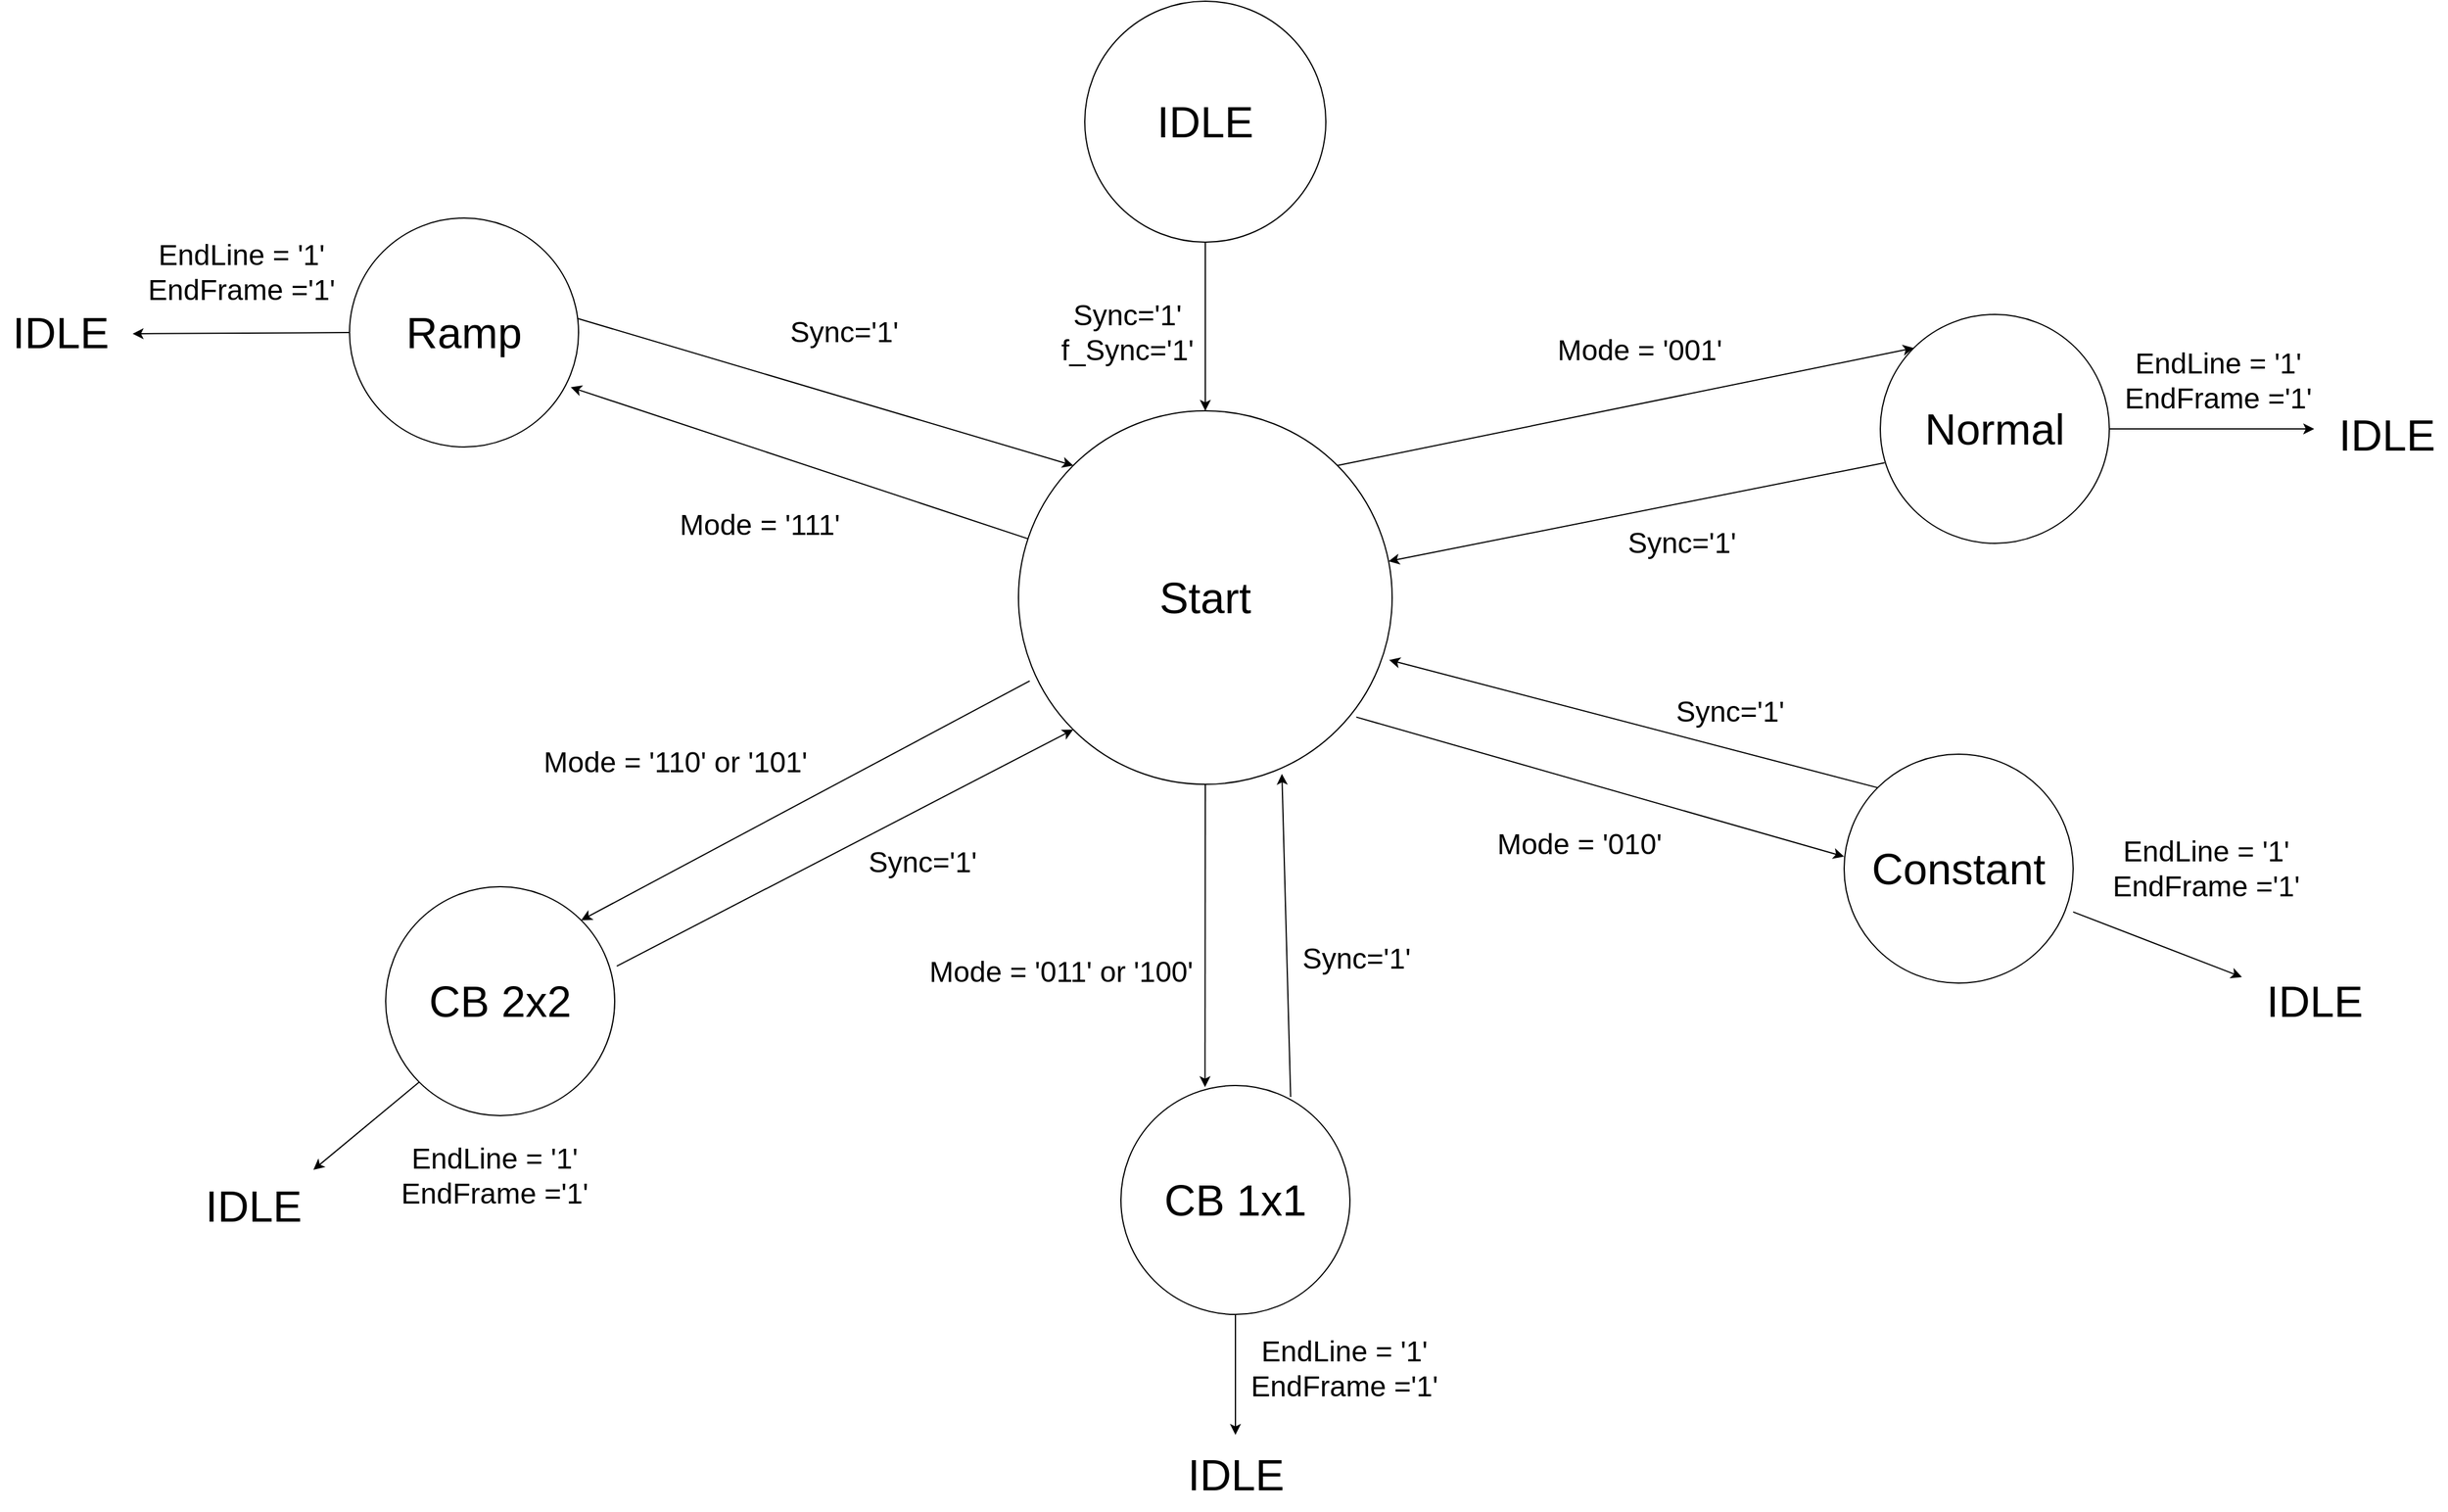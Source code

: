 <mxfile version="24.7.2" type="github">
  <diagram name="Page-1" id="v8DiENwAFXC08CN46r4J">
    <mxGraphModel dx="3212" dy="2622" grid="1" gridSize="10" guides="1" tooltips="1" connect="1" arrows="1" fold="1" page="1" pageScale="1" pageWidth="827" pageHeight="1169" math="0" shadow="0">
      <root>
        <mxCell id="0" />
        <mxCell id="1" parent="0" />
        <mxCell id="4J8mnhLwnoohtWLfruMD-2" value="&lt;font style=&quot;font-size: 36px;&quot;&gt;Start&lt;/font&gt;" style="ellipse;whiteSpace=wrap;html=1;aspect=fixed;" parent="1" vertex="1">
          <mxGeometry x="165" y="160" width="310" height="310" as="geometry" />
        </mxCell>
        <mxCell id="4J8mnhLwnoohtWLfruMD-15" value="&lt;div&gt;&lt;font style=&quot;font-size: 36px;&quot;&gt;Ramp&lt;/font&gt;&lt;/div&gt;" style="ellipse;whiteSpace=wrap;html=1;aspect=fixed;" parent="1" vertex="1">
          <mxGeometry x="-390" width="190" height="190" as="geometry" />
        </mxCell>
        <mxCell id="4J8mnhLwnoohtWLfruMD-30" value="&lt;font style=&quot;font-size: 36px;&quot;&gt;IDLE&lt;/font&gt;" style="ellipse;whiteSpace=wrap;html=1;aspect=fixed;" parent="1" vertex="1">
          <mxGeometry x="220" y="-180" width="200" height="200" as="geometry" />
        </mxCell>
        <mxCell id="CcAlKH7f3XovDMMplCqL-1" value="" style="endArrow=classic;html=1;rounded=0;exitX=0.5;exitY=1;exitDx=0;exitDy=0;entryX=0.5;entryY=0;entryDx=0;entryDy=0;" parent="1" source="4J8mnhLwnoohtWLfruMD-30" target="4J8mnhLwnoohtWLfruMD-2" edge="1">
          <mxGeometry width="50" height="50" relative="1" as="geometry">
            <mxPoint x="370" y="320" as="sourcePoint" />
            <mxPoint x="420" y="270" as="targetPoint" />
          </mxGeometry>
        </mxCell>
        <mxCell id="CcAlKH7f3XovDMMplCqL-2" value="&lt;span style=&quot;font-size: 24px;&quot;&gt;Sync=&#39;1&#39;&lt;/span&gt;&lt;div&gt;&lt;span style=&quot;font-size: 24px;&quot;&gt;f_Sync=&#39;1&#39;&lt;/span&gt;&lt;/div&gt;" style="text;html=1;align=center;verticalAlign=middle;resizable=0;points=[];autosize=1;strokeColor=none;fillColor=none;" parent="1" vertex="1">
          <mxGeometry x="190" y="60" width="130" height="70" as="geometry" />
        </mxCell>
        <mxCell id="CcAlKH7f3XovDMMplCqL-3" value="&lt;div&gt;&lt;font style=&quot;font-size: 36px;&quot;&gt;CB 2x2&lt;/font&gt;&lt;/div&gt;" style="ellipse;whiteSpace=wrap;html=1;aspect=fixed;" parent="1" vertex="1">
          <mxGeometry x="-360" y="555" width="190" height="190" as="geometry" />
        </mxCell>
        <mxCell id="CcAlKH7f3XovDMMplCqL-4" value="&lt;div&gt;&lt;font style=&quot;font-size: 36px;&quot;&gt;Constant&lt;/font&gt;&lt;/div&gt;" style="ellipse;whiteSpace=wrap;html=1;aspect=fixed;" parent="1" vertex="1">
          <mxGeometry x="850" y="445" width="190" height="190" as="geometry" />
        </mxCell>
        <mxCell id="CcAlKH7f3XovDMMplCqL-5" value="&lt;div&gt;&lt;font style=&quot;font-size: 36px;&quot;&gt;Normal&lt;/font&gt;&lt;/div&gt;" style="ellipse;whiteSpace=wrap;html=1;aspect=fixed;" parent="1" vertex="1">
          <mxGeometry x="880" y="80" width="190" height="190" as="geometry" />
        </mxCell>
        <mxCell id="CcAlKH7f3XovDMMplCqL-7" value="" style="endArrow=classic;html=1;rounded=0;exitX=0.994;exitY=0.438;exitDx=0;exitDy=0;entryX=0;entryY=0;entryDx=0;entryDy=0;exitPerimeter=0;" parent="1" source="4J8mnhLwnoohtWLfruMD-15" target="4J8mnhLwnoohtWLfruMD-2" edge="1">
          <mxGeometry width="50" height="50" relative="1" as="geometry">
            <mxPoint x="490" y="380" as="sourcePoint" />
            <mxPoint x="133.99" y="101.06" as="targetPoint" />
          </mxGeometry>
        </mxCell>
        <mxCell id="CcAlKH7f3XovDMMplCqL-8" value="" style="endArrow=classic;html=1;rounded=0;entryX=0.966;entryY=0.739;entryDx=0;entryDy=0;entryPerimeter=0;" parent="1" source="4J8mnhLwnoohtWLfruMD-2" target="4J8mnhLwnoohtWLfruMD-15" edge="1">
          <mxGeometry width="50" height="50" relative="1" as="geometry">
            <mxPoint x="127.79" y="193.13" as="sourcePoint" />
            <mxPoint x="360" y="340" as="targetPoint" />
          </mxGeometry>
        </mxCell>
        <mxCell id="CcAlKH7f3XovDMMplCqL-9" value="" style="endArrow=classic;html=1;rounded=0;exitX=1;exitY=0;exitDx=0;exitDy=0;entryX=0;entryY=0;entryDx=0;entryDy=0;" parent="1" source="4J8mnhLwnoohtWLfruMD-2" target="CcAlKH7f3XovDMMplCqL-5" edge="1">
          <mxGeometry width="50" height="50" relative="1" as="geometry">
            <mxPoint x="350" y="550" as="sourcePoint" />
            <mxPoint x="400" y="500" as="targetPoint" />
          </mxGeometry>
        </mxCell>
        <mxCell id="CcAlKH7f3XovDMMplCqL-10" value="" style="endArrow=classic;html=1;rounded=0;exitX=0.019;exitY=0.648;exitDx=0;exitDy=0;exitPerimeter=0;" parent="1" source="CcAlKH7f3XovDMMplCqL-5" target="4J8mnhLwnoohtWLfruMD-2" edge="1">
          <mxGeometry width="50" height="50" relative="1" as="geometry">
            <mxPoint x="350" y="550" as="sourcePoint" />
            <mxPoint x="400" y="500" as="targetPoint" />
          </mxGeometry>
        </mxCell>
        <mxCell id="CcAlKH7f3XovDMMplCqL-11" value="" style="endArrow=classic;html=1;rounded=0;exitX=0;exitY=0;exitDx=0;exitDy=0;entryX=0.992;entryY=0.667;entryDx=0;entryDy=0;entryPerimeter=0;" parent="1" source="CcAlKH7f3XovDMMplCqL-4" target="4J8mnhLwnoohtWLfruMD-2" edge="1">
          <mxGeometry width="50" height="50" relative="1" as="geometry">
            <mxPoint x="310" y="560" as="sourcePoint" />
            <mxPoint x="360" y="510" as="targetPoint" />
          </mxGeometry>
        </mxCell>
        <mxCell id="CcAlKH7f3XovDMMplCqL-12" value="" style="endArrow=classic;html=1;rounded=0;exitX=0.904;exitY=0.82;exitDx=0;exitDy=0;exitPerimeter=0;" parent="1" source="4J8mnhLwnoohtWLfruMD-2" edge="1">
          <mxGeometry width="50" height="50" relative="1" as="geometry">
            <mxPoint x="310" y="560" as="sourcePoint" />
            <mxPoint x="850" y="530" as="targetPoint" />
          </mxGeometry>
        </mxCell>
        <mxCell id="CcAlKH7f3XovDMMplCqL-13" value="" style="endArrow=classic;html=1;rounded=0;exitX=0.03;exitY=0.723;exitDx=0;exitDy=0;entryX=1;entryY=0;entryDx=0;entryDy=0;exitPerimeter=0;" parent="1" source="4J8mnhLwnoohtWLfruMD-2" target="CcAlKH7f3XovDMMplCqL-3" edge="1">
          <mxGeometry width="50" height="50" relative="1" as="geometry">
            <mxPoint x="310" y="560" as="sourcePoint" />
            <mxPoint x="360" y="510" as="targetPoint" />
          </mxGeometry>
        </mxCell>
        <mxCell id="CcAlKH7f3XovDMMplCqL-14" value="" style="endArrow=classic;html=1;rounded=0;entryX=0;entryY=1;entryDx=0;entryDy=0;exitX=1.009;exitY=0.347;exitDx=0;exitDy=0;exitPerimeter=0;" parent="1" source="CcAlKH7f3XovDMMplCqL-3" target="4J8mnhLwnoohtWLfruMD-2" edge="1">
          <mxGeometry width="50" height="50" relative="1" as="geometry">
            <mxPoint x="-70" y="550" as="sourcePoint" />
            <mxPoint x="360" y="510" as="targetPoint" />
          </mxGeometry>
        </mxCell>
        <mxCell id="CcAlKH7f3XovDMMplCqL-15" value="&lt;font style=&quot;font-size: 24px;&quot;&gt;Sync=&#39;1&#39;&lt;/font&gt;" style="text;html=1;align=center;verticalAlign=middle;resizable=0;points=[];autosize=1;strokeColor=none;fillColor=none;rotation=0;" parent="1" vertex="1">
          <mxGeometry x="-35" y="75" width="110" height="40" as="geometry" />
        </mxCell>
        <mxCell id="CcAlKH7f3XovDMMplCqL-17" value="&lt;div&gt;&lt;font style=&quot;font-size: 36px;&quot;&gt;CB 1x1&lt;/font&gt;&lt;/div&gt;" style="ellipse;whiteSpace=wrap;html=1;aspect=fixed;" parent="1" vertex="1">
          <mxGeometry x="250" y="720" width="190" height="190" as="geometry" />
        </mxCell>
        <mxCell id="CcAlKH7f3XovDMMplCqL-18" value="" style="endArrow=classic;html=1;rounded=0;exitX=0.5;exitY=1;exitDx=0;exitDy=0;entryX=0.367;entryY=0.007;entryDx=0;entryDy=0;entryPerimeter=0;" parent="1" source="4J8mnhLwnoohtWLfruMD-2" target="CcAlKH7f3XovDMMplCqL-17" edge="1">
          <mxGeometry width="50" height="50" relative="1" as="geometry">
            <mxPoint x="440" y="670" as="sourcePoint" />
            <mxPoint x="490" y="620" as="targetPoint" />
          </mxGeometry>
        </mxCell>
        <mxCell id="CcAlKH7f3XovDMMplCqL-19" value="" style="endArrow=classic;html=1;rounded=0;exitX=0.741;exitY=0.05;exitDx=0;exitDy=0;exitPerimeter=0;entryX=0.705;entryY=0.972;entryDx=0;entryDy=0;entryPerimeter=0;" parent="1" source="CcAlKH7f3XovDMMplCqL-17" target="4J8mnhLwnoohtWLfruMD-2" edge="1">
          <mxGeometry width="50" height="50" relative="1" as="geometry">
            <mxPoint x="440" y="670" as="sourcePoint" />
            <mxPoint x="490" y="620" as="targetPoint" />
          </mxGeometry>
        </mxCell>
        <mxCell id="CcAlKH7f3XovDMMplCqL-20" value="&lt;div&gt;&lt;span style=&quot;font-size: 24px;&quot;&gt;Mode = &#39;111&#39;&lt;/span&gt;&lt;/div&gt;" style="text;html=1;align=center;verticalAlign=middle;resizable=0;points=[];autosize=1;strokeColor=none;fillColor=none;rotation=0;" parent="1" vertex="1">
          <mxGeometry x="-130" y="235" width="160" height="40" as="geometry" />
        </mxCell>
        <mxCell id="CcAlKH7f3XovDMMplCqL-21" value="&lt;font style=&quot;font-size: 24px;&quot;&gt;Sync=&#39;1&#39;&lt;/font&gt;" style="text;html=1;align=center;verticalAlign=middle;resizable=0;points=[];autosize=1;strokeColor=none;fillColor=none;rotation=0;" parent="1" vertex="1">
          <mxGeometry x="30" y="515" width="110" height="40" as="geometry" />
        </mxCell>
        <mxCell id="CcAlKH7f3XovDMMplCqL-22" value="&lt;br&gt;&lt;div&gt;&lt;span style=&quot;font-size: 24px;&quot;&gt;Mode = &#39;110&#39; or &#39;101&#39;&lt;/span&gt;&lt;/div&gt;" style="text;html=1;align=center;verticalAlign=middle;resizable=0;points=[];autosize=1;strokeColor=none;fillColor=none;rotation=0;" parent="1" vertex="1">
          <mxGeometry x="-240" y="415" width="240" height="60" as="geometry" />
        </mxCell>
        <mxCell id="CcAlKH7f3XovDMMplCqL-23" value="&lt;br&gt;&lt;div&gt;&lt;span style=&quot;font-size: 24px;&quot;&gt;Mode = &#39;011&#39; or &#39;100&#39;&lt;/span&gt;&lt;/div&gt;" style="text;html=1;align=center;verticalAlign=middle;resizable=0;points=[];autosize=1;strokeColor=none;fillColor=none;rotation=0;" parent="1" vertex="1">
          <mxGeometry x="80" y="589" width="240" height="60" as="geometry" />
        </mxCell>
        <mxCell id="CcAlKH7f3XovDMMplCqL-24" value="&lt;font style=&quot;font-size: 24px;&quot;&gt;Sync=&#39;1&#39;&lt;/font&gt;" style="text;html=1;align=center;verticalAlign=middle;resizable=0;points=[];autosize=1;strokeColor=none;fillColor=none;rotation=0;" parent="1" vertex="1">
          <mxGeometry x="390" y="595" width="110" height="40" as="geometry" />
        </mxCell>
        <mxCell id="CcAlKH7f3XovDMMplCqL-25" value="&lt;font style=&quot;font-size: 24px;&quot;&gt;Sync=&#39;1&#39;&lt;/font&gt;" style="text;html=1;align=center;verticalAlign=middle;resizable=0;points=[];autosize=1;strokeColor=none;fillColor=none;rotation=0;" parent="1" vertex="1">
          <mxGeometry x="700" y="390" width="110" height="40" as="geometry" />
        </mxCell>
        <mxCell id="CcAlKH7f3XovDMMplCqL-26" value="&lt;div&gt;&lt;span style=&quot;font-size: 24px;&quot;&gt;Mode = &#39;010&#39;&lt;/span&gt;&lt;/div&gt;" style="text;html=1;align=center;verticalAlign=middle;resizable=0;points=[];autosize=1;strokeColor=none;fillColor=none;rotation=0;" parent="1" vertex="1">
          <mxGeometry x="550" y="500" width="160" height="40" as="geometry" />
        </mxCell>
        <mxCell id="CcAlKH7f3XovDMMplCqL-27" value="&lt;div&gt;&lt;span style=&quot;font-size: 24px;&quot;&gt;Mode = &#39;001&#39;&lt;/span&gt;&lt;/div&gt;" style="text;html=1;align=center;verticalAlign=middle;resizable=0;points=[];autosize=1;strokeColor=none;fillColor=none;rotation=0;" parent="1" vertex="1">
          <mxGeometry x="600" y="90" width="160" height="40" as="geometry" />
        </mxCell>
        <mxCell id="CcAlKH7f3XovDMMplCqL-28" value="&lt;font style=&quot;font-size: 24px;&quot;&gt;Sync=&#39;1&#39;&lt;/font&gt;" style="text;html=1;align=center;verticalAlign=middle;resizable=0;points=[];autosize=1;strokeColor=none;fillColor=none;rotation=0;" parent="1" vertex="1">
          <mxGeometry x="660" y="250" width="110" height="40" as="geometry" />
        </mxCell>
        <mxCell id="CcAlKH7f3XovDMMplCqL-30" value="&lt;font style=&quot;font-size: 24px;&quot;&gt;EndLine = &#39;1&#39;&lt;/font&gt;&lt;div&gt;&lt;font style=&quot;font-size: 24px;&quot;&gt;EndFrame =&#39;1&#39;&lt;/font&gt;&lt;/div&gt;" style="text;html=1;align=center;verticalAlign=middle;resizable=0;points=[];autosize=1;strokeColor=none;fillColor=none;" parent="1" vertex="1">
          <mxGeometry x="345" y="920" width="180" height="70" as="geometry" />
        </mxCell>
        <mxCell id="CcAlKH7f3XovDMMplCqL-31" value="" style="endArrow=classic;html=1;rounded=0;exitX=0.5;exitY=1;exitDx=0;exitDy=0;" parent="1" source="CcAlKH7f3XovDMMplCqL-17" edge="1">
          <mxGeometry width="50" height="50" relative="1" as="geometry">
            <mxPoint x="440" y="800" as="sourcePoint" />
            <mxPoint x="345" y="1010" as="targetPoint" />
          </mxGeometry>
        </mxCell>
        <mxCell id="CcAlKH7f3XovDMMplCqL-32" value="&lt;font style=&quot;font-size: 36px;&quot;&gt;IDLE&lt;/font&gt;" style="text;html=1;align=center;verticalAlign=middle;resizable=0;points=[];autosize=1;strokeColor=none;fillColor=none;" parent="1" vertex="1">
          <mxGeometry x="295" y="1013" width="100" height="60" as="geometry" />
        </mxCell>
        <mxCell id="CcAlKH7f3XovDMMplCqL-33" value="" style="endArrow=classic;html=1;rounded=0;exitX=0;exitY=1;exitDx=0;exitDy=0;" parent="1" source="CcAlKH7f3XovDMMplCqL-3" edge="1">
          <mxGeometry width="50" height="50" relative="1" as="geometry">
            <mxPoint x="340" y="520" as="sourcePoint" />
            <mxPoint x="-420" y="790" as="targetPoint" />
          </mxGeometry>
        </mxCell>
        <mxCell id="CcAlKH7f3XovDMMplCqL-34" value="&lt;font style=&quot;font-size: 24px;&quot;&gt;EndLine = &#39;1&#39;&lt;/font&gt;&lt;div&gt;&lt;font style=&quot;font-size: 24px;&quot;&gt;EndFrame =&#39;1&#39;&lt;/font&gt;&lt;/div&gt;" style="text;html=1;align=center;verticalAlign=middle;resizable=0;points=[];autosize=1;strokeColor=none;fillColor=none;" parent="1" vertex="1">
          <mxGeometry x="-360" y="760" width="180" height="70" as="geometry" />
        </mxCell>
        <mxCell id="CcAlKH7f3XovDMMplCqL-35" value="&lt;font style=&quot;font-size: 36px;&quot;&gt;IDLE&lt;/font&gt;" style="text;html=1;align=center;verticalAlign=middle;resizable=0;points=[];autosize=1;strokeColor=none;fillColor=none;" parent="1" vertex="1">
          <mxGeometry x="-520" y="790" width="100" height="60" as="geometry" />
        </mxCell>
        <mxCell id="CcAlKH7f3XovDMMplCqL-36" value="" style="endArrow=classic;html=1;rounded=0;exitX=0;exitY=0.5;exitDx=0;exitDy=0;entryX=1.1;entryY=0.517;entryDx=0;entryDy=0;entryPerimeter=0;" parent="1" source="4J8mnhLwnoohtWLfruMD-15" target="CcAlKH7f3XovDMMplCqL-38" edge="1">
          <mxGeometry width="50" height="50" relative="1" as="geometry">
            <mxPoint x="20" y="520" as="sourcePoint" />
            <mxPoint x="-540" y="95" as="targetPoint" />
          </mxGeometry>
        </mxCell>
        <mxCell id="CcAlKH7f3XovDMMplCqL-37" value="&lt;font style=&quot;font-size: 24px;&quot;&gt;EndLine = &#39;1&#39;&lt;/font&gt;&lt;div&gt;&lt;font style=&quot;font-size: 24px;&quot;&gt;EndFrame =&#39;1&#39;&lt;/font&gt;&lt;/div&gt;" style="text;html=1;align=center;verticalAlign=middle;resizable=0;points=[];autosize=1;strokeColor=none;fillColor=none;" parent="1" vertex="1">
          <mxGeometry x="-570" y="10" width="180" height="70" as="geometry" />
        </mxCell>
        <mxCell id="CcAlKH7f3XovDMMplCqL-38" value="&lt;font style=&quot;font-size: 36px;&quot;&gt;IDLE&lt;/font&gt;" style="text;html=1;align=center;verticalAlign=middle;resizable=0;points=[];autosize=1;strokeColor=none;fillColor=none;" parent="1" vertex="1">
          <mxGeometry x="-680" y="65" width="100" height="60" as="geometry" />
        </mxCell>
        <mxCell id="CcAlKH7f3XovDMMplCqL-40" value="" style="endArrow=classic;html=1;rounded=0;exitX=1;exitY=0.689;exitDx=0;exitDy=0;exitPerimeter=0;" parent="1" source="CcAlKH7f3XovDMMplCqL-4" edge="1">
          <mxGeometry width="50" height="50" relative="1" as="geometry">
            <mxPoint x="370" y="510" as="sourcePoint" />
            <mxPoint x="1180" y="630" as="targetPoint" />
          </mxGeometry>
        </mxCell>
        <mxCell id="CcAlKH7f3XovDMMplCqL-42" value="&lt;font style=&quot;font-size: 24px;&quot;&gt;EndLine = &#39;1&#39;&lt;/font&gt;&lt;div&gt;&lt;font style=&quot;font-size: 24px;&quot;&gt;EndFrame =&#39;1&#39;&lt;/font&gt;&lt;/div&gt;" style="text;html=1;align=center;verticalAlign=middle;resizable=0;points=[];autosize=1;strokeColor=none;fillColor=none;" parent="1" vertex="1">
          <mxGeometry x="1060" y="505" width="180" height="70" as="geometry" />
        </mxCell>
        <mxCell id="CcAlKH7f3XovDMMplCqL-43" value="&lt;font style=&quot;font-size: 36px;&quot;&gt;IDLE&lt;/font&gt;" style="text;html=1;align=center;verticalAlign=middle;resizable=0;points=[];autosize=1;strokeColor=none;fillColor=none;" parent="1" vertex="1">
          <mxGeometry x="1190" y="620" width="100" height="60" as="geometry" />
        </mxCell>
        <mxCell id="CcAlKH7f3XovDMMplCqL-44" value="" style="endArrow=classic;html=1;rounded=0;exitX=1;exitY=0.5;exitDx=0;exitDy=0;" parent="1" source="CcAlKH7f3XovDMMplCqL-5" edge="1">
          <mxGeometry width="50" height="50" relative="1" as="geometry">
            <mxPoint x="730" y="450" as="sourcePoint" />
            <mxPoint x="1240" y="175" as="targetPoint" />
          </mxGeometry>
        </mxCell>
        <mxCell id="CcAlKH7f3XovDMMplCqL-45" value="&lt;font style=&quot;font-size: 24px;&quot;&gt;EndLine = &#39;1&#39;&lt;/font&gt;&lt;div&gt;&lt;font style=&quot;font-size: 24px;&quot;&gt;EndFrame =&#39;1&#39;&lt;/font&gt;&lt;/div&gt;" style="text;html=1;align=center;verticalAlign=middle;resizable=0;points=[];autosize=1;strokeColor=none;fillColor=none;" parent="1" vertex="1">
          <mxGeometry x="1070" y="100" width="180" height="70" as="geometry" />
        </mxCell>
        <mxCell id="CcAlKH7f3XovDMMplCqL-46" value="&lt;font style=&quot;font-size: 36px;&quot;&gt;IDLE&lt;/font&gt;" style="text;html=1;align=center;verticalAlign=middle;resizable=0;points=[];autosize=1;strokeColor=none;fillColor=none;" parent="1" vertex="1">
          <mxGeometry x="1250" y="150" width="100" height="60" as="geometry" />
        </mxCell>
      </root>
    </mxGraphModel>
  </diagram>
</mxfile>

